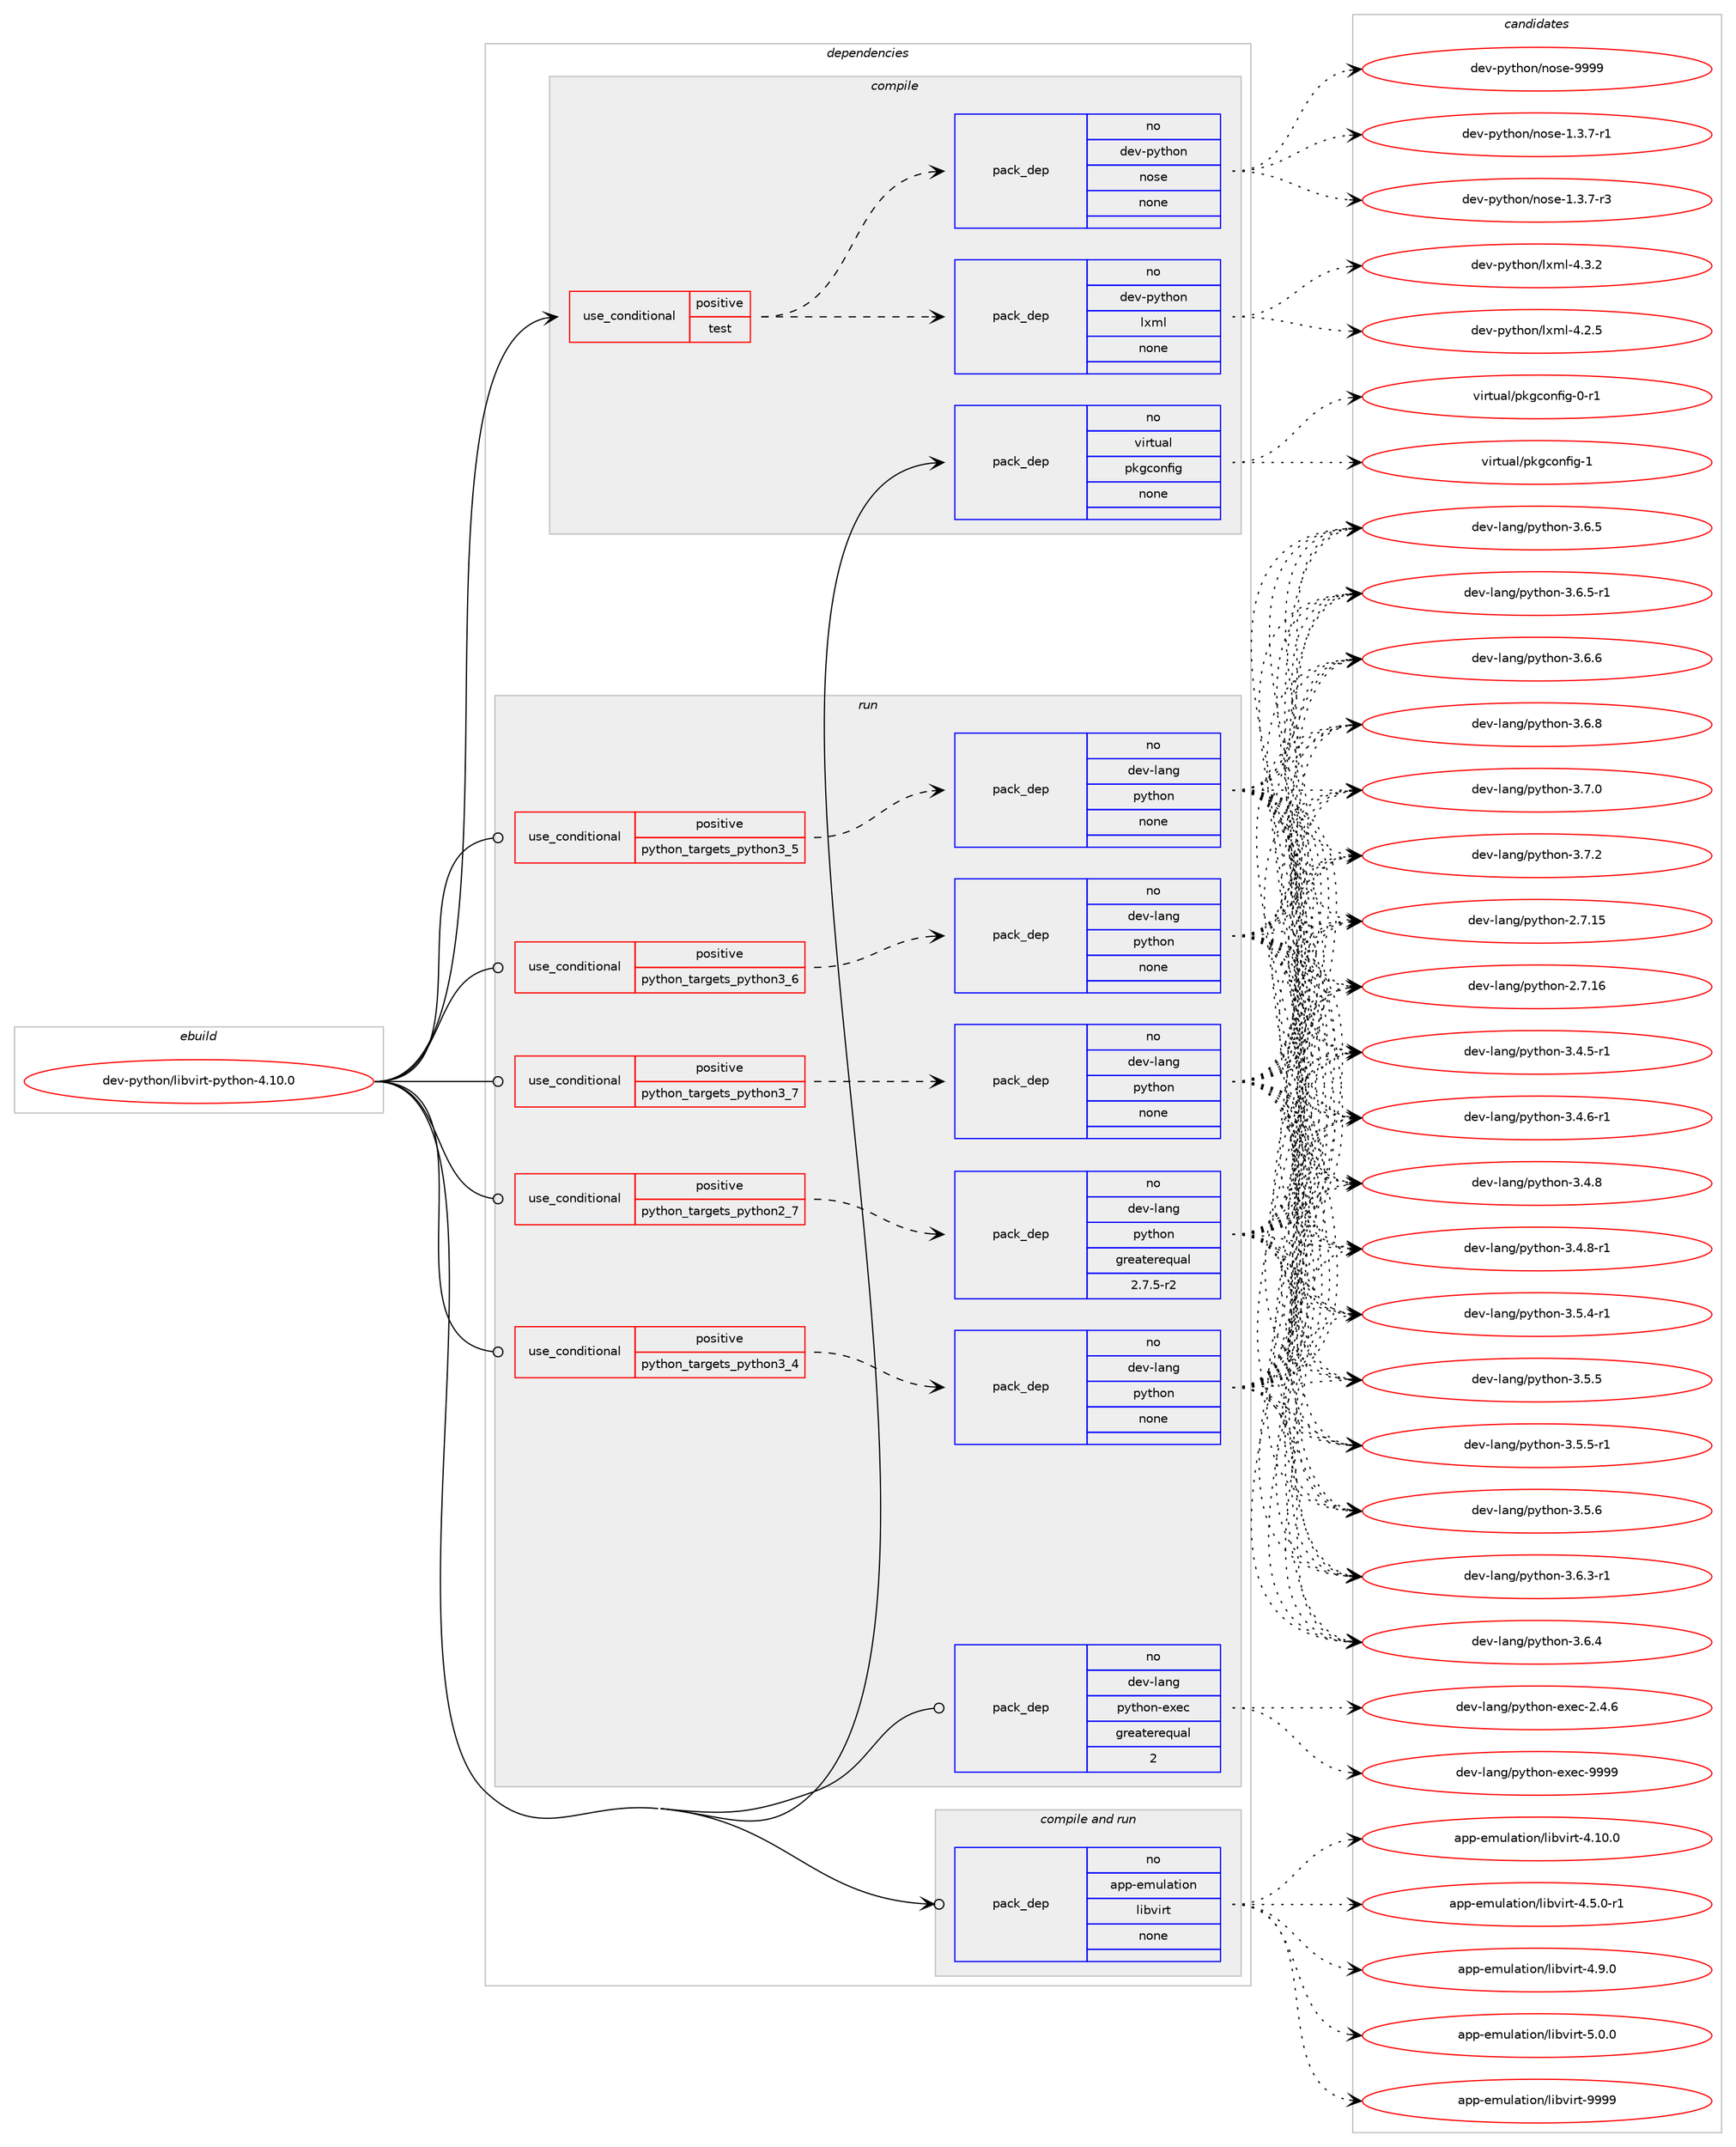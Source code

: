 digraph prolog {

# *************
# Graph options
# *************

newrank=true;
concentrate=true;
compound=true;
graph [rankdir=LR,fontname=Helvetica,fontsize=10,ranksep=1.5];#, ranksep=2.5, nodesep=0.2];
edge  [arrowhead=vee];
node  [fontname=Helvetica,fontsize=10];

# **********
# The ebuild
# **********

subgraph cluster_leftcol {
color=gray;
rank=same;
label=<<i>ebuild</i>>;
id [label="dev-python/libvirt-python-4.10.0", color=red, width=4, href="../dev-python/libvirt-python-4.10.0.svg"];
}

# ****************
# The dependencies
# ****************

subgraph cluster_midcol {
color=gray;
label=<<i>dependencies</i>>;
subgraph cluster_compile {
fillcolor="#eeeeee";
style=filled;
label=<<i>compile</i>>;
subgraph cond376865 {
dependency1417086 [label=<<TABLE BORDER="0" CELLBORDER="1" CELLSPACING="0" CELLPADDING="4"><TR><TD ROWSPAN="3" CELLPADDING="10">use_conditional</TD></TR><TR><TD>positive</TD></TR><TR><TD>test</TD></TR></TABLE>>, shape=none, color=red];
subgraph pack1016948 {
dependency1417087 [label=<<TABLE BORDER="0" CELLBORDER="1" CELLSPACING="0" CELLPADDING="4" WIDTH="220"><TR><TD ROWSPAN="6" CELLPADDING="30">pack_dep</TD></TR><TR><TD WIDTH="110">no</TD></TR><TR><TD>dev-python</TD></TR><TR><TD>lxml</TD></TR><TR><TD>none</TD></TR><TR><TD></TD></TR></TABLE>>, shape=none, color=blue];
}
dependency1417086:e -> dependency1417087:w [weight=20,style="dashed",arrowhead="vee"];
subgraph pack1016949 {
dependency1417088 [label=<<TABLE BORDER="0" CELLBORDER="1" CELLSPACING="0" CELLPADDING="4" WIDTH="220"><TR><TD ROWSPAN="6" CELLPADDING="30">pack_dep</TD></TR><TR><TD WIDTH="110">no</TD></TR><TR><TD>dev-python</TD></TR><TR><TD>nose</TD></TR><TR><TD>none</TD></TR><TR><TD></TD></TR></TABLE>>, shape=none, color=blue];
}
dependency1417086:e -> dependency1417088:w [weight=20,style="dashed",arrowhead="vee"];
}
id:e -> dependency1417086:w [weight=20,style="solid",arrowhead="vee"];
subgraph pack1016950 {
dependency1417089 [label=<<TABLE BORDER="0" CELLBORDER="1" CELLSPACING="0" CELLPADDING="4" WIDTH="220"><TR><TD ROWSPAN="6" CELLPADDING="30">pack_dep</TD></TR><TR><TD WIDTH="110">no</TD></TR><TR><TD>virtual</TD></TR><TR><TD>pkgconfig</TD></TR><TR><TD>none</TD></TR><TR><TD></TD></TR></TABLE>>, shape=none, color=blue];
}
id:e -> dependency1417089:w [weight=20,style="solid",arrowhead="vee"];
}
subgraph cluster_compileandrun {
fillcolor="#eeeeee";
style=filled;
label=<<i>compile and run</i>>;
subgraph pack1016951 {
dependency1417090 [label=<<TABLE BORDER="0" CELLBORDER="1" CELLSPACING="0" CELLPADDING="4" WIDTH="220"><TR><TD ROWSPAN="6" CELLPADDING="30">pack_dep</TD></TR><TR><TD WIDTH="110">no</TD></TR><TR><TD>app-emulation</TD></TR><TR><TD>libvirt</TD></TR><TR><TD>none</TD></TR><TR><TD></TD></TR></TABLE>>, shape=none, color=blue];
}
id:e -> dependency1417090:w [weight=20,style="solid",arrowhead="odotvee"];
}
subgraph cluster_run {
fillcolor="#eeeeee";
style=filled;
label=<<i>run</i>>;
subgraph cond376866 {
dependency1417091 [label=<<TABLE BORDER="0" CELLBORDER="1" CELLSPACING="0" CELLPADDING="4"><TR><TD ROWSPAN="3" CELLPADDING="10">use_conditional</TD></TR><TR><TD>positive</TD></TR><TR><TD>python_targets_python2_7</TD></TR></TABLE>>, shape=none, color=red];
subgraph pack1016952 {
dependency1417092 [label=<<TABLE BORDER="0" CELLBORDER="1" CELLSPACING="0" CELLPADDING="4" WIDTH="220"><TR><TD ROWSPAN="6" CELLPADDING="30">pack_dep</TD></TR><TR><TD WIDTH="110">no</TD></TR><TR><TD>dev-lang</TD></TR><TR><TD>python</TD></TR><TR><TD>greaterequal</TD></TR><TR><TD>2.7.5-r2</TD></TR></TABLE>>, shape=none, color=blue];
}
dependency1417091:e -> dependency1417092:w [weight=20,style="dashed",arrowhead="vee"];
}
id:e -> dependency1417091:w [weight=20,style="solid",arrowhead="odot"];
subgraph cond376867 {
dependency1417093 [label=<<TABLE BORDER="0" CELLBORDER="1" CELLSPACING="0" CELLPADDING="4"><TR><TD ROWSPAN="3" CELLPADDING="10">use_conditional</TD></TR><TR><TD>positive</TD></TR><TR><TD>python_targets_python3_4</TD></TR></TABLE>>, shape=none, color=red];
subgraph pack1016953 {
dependency1417094 [label=<<TABLE BORDER="0" CELLBORDER="1" CELLSPACING="0" CELLPADDING="4" WIDTH="220"><TR><TD ROWSPAN="6" CELLPADDING="30">pack_dep</TD></TR><TR><TD WIDTH="110">no</TD></TR><TR><TD>dev-lang</TD></TR><TR><TD>python</TD></TR><TR><TD>none</TD></TR><TR><TD></TD></TR></TABLE>>, shape=none, color=blue];
}
dependency1417093:e -> dependency1417094:w [weight=20,style="dashed",arrowhead="vee"];
}
id:e -> dependency1417093:w [weight=20,style="solid",arrowhead="odot"];
subgraph cond376868 {
dependency1417095 [label=<<TABLE BORDER="0" CELLBORDER="1" CELLSPACING="0" CELLPADDING="4"><TR><TD ROWSPAN="3" CELLPADDING="10">use_conditional</TD></TR><TR><TD>positive</TD></TR><TR><TD>python_targets_python3_5</TD></TR></TABLE>>, shape=none, color=red];
subgraph pack1016954 {
dependency1417096 [label=<<TABLE BORDER="0" CELLBORDER="1" CELLSPACING="0" CELLPADDING="4" WIDTH="220"><TR><TD ROWSPAN="6" CELLPADDING="30">pack_dep</TD></TR><TR><TD WIDTH="110">no</TD></TR><TR><TD>dev-lang</TD></TR><TR><TD>python</TD></TR><TR><TD>none</TD></TR><TR><TD></TD></TR></TABLE>>, shape=none, color=blue];
}
dependency1417095:e -> dependency1417096:w [weight=20,style="dashed",arrowhead="vee"];
}
id:e -> dependency1417095:w [weight=20,style="solid",arrowhead="odot"];
subgraph cond376869 {
dependency1417097 [label=<<TABLE BORDER="0" CELLBORDER="1" CELLSPACING="0" CELLPADDING="4"><TR><TD ROWSPAN="3" CELLPADDING="10">use_conditional</TD></TR><TR><TD>positive</TD></TR><TR><TD>python_targets_python3_6</TD></TR></TABLE>>, shape=none, color=red];
subgraph pack1016955 {
dependency1417098 [label=<<TABLE BORDER="0" CELLBORDER="1" CELLSPACING="0" CELLPADDING="4" WIDTH="220"><TR><TD ROWSPAN="6" CELLPADDING="30">pack_dep</TD></TR><TR><TD WIDTH="110">no</TD></TR><TR><TD>dev-lang</TD></TR><TR><TD>python</TD></TR><TR><TD>none</TD></TR><TR><TD></TD></TR></TABLE>>, shape=none, color=blue];
}
dependency1417097:e -> dependency1417098:w [weight=20,style="dashed",arrowhead="vee"];
}
id:e -> dependency1417097:w [weight=20,style="solid",arrowhead="odot"];
subgraph cond376870 {
dependency1417099 [label=<<TABLE BORDER="0" CELLBORDER="1" CELLSPACING="0" CELLPADDING="4"><TR><TD ROWSPAN="3" CELLPADDING="10">use_conditional</TD></TR><TR><TD>positive</TD></TR><TR><TD>python_targets_python3_7</TD></TR></TABLE>>, shape=none, color=red];
subgraph pack1016956 {
dependency1417100 [label=<<TABLE BORDER="0" CELLBORDER="1" CELLSPACING="0" CELLPADDING="4" WIDTH="220"><TR><TD ROWSPAN="6" CELLPADDING="30">pack_dep</TD></TR><TR><TD WIDTH="110">no</TD></TR><TR><TD>dev-lang</TD></TR><TR><TD>python</TD></TR><TR><TD>none</TD></TR><TR><TD></TD></TR></TABLE>>, shape=none, color=blue];
}
dependency1417099:e -> dependency1417100:w [weight=20,style="dashed",arrowhead="vee"];
}
id:e -> dependency1417099:w [weight=20,style="solid",arrowhead="odot"];
subgraph pack1016957 {
dependency1417101 [label=<<TABLE BORDER="0" CELLBORDER="1" CELLSPACING="0" CELLPADDING="4" WIDTH="220"><TR><TD ROWSPAN="6" CELLPADDING="30">pack_dep</TD></TR><TR><TD WIDTH="110">no</TD></TR><TR><TD>dev-lang</TD></TR><TR><TD>python-exec</TD></TR><TR><TD>greaterequal</TD></TR><TR><TD>2</TD></TR></TABLE>>, shape=none, color=blue];
}
id:e -> dependency1417101:w [weight=20,style="solid",arrowhead="odot"];
}
}

# **************
# The candidates
# **************

subgraph cluster_choices {
rank=same;
color=gray;
label=<<i>candidates</i>>;

subgraph choice1016948 {
color=black;
nodesep=1;
choice1001011184511212111610411111047108120109108455246504653 [label="dev-python/lxml-4.2.5", color=red, width=4,href="../dev-python/lxml-4.2.5.svg"];
choice1001011184511212111610411111047108120109108455246514650 [label="dev-python/lxml-4.3.2", color=red, width=4,href="../dev-python/lxml-4.3.2.svg"];
dependency1417087:e -> choice1001011184511212111610411111047108120109108455246504653:w [style=dotted,weight="100"];
dependency1417087:e -> choice1001011184511212111610411111047108120109108455246514650:w [style=dotted,weight="100"];
}
subgraph choice1016949 {
color=black;
nodesep=1;
choice10010111845112121116104111110471101111151014549465146554511449 [label="dev-python/nose-1.3.7-r1", color=red, width=4,href="../dev-python/nose-1.3.7-r1.svg"];
choice10010111845112121116104111110471101111151014549465146554511451 [label="dev-python/nose-1.3.7-r3", color=red, width=4,href="../dev-python/nose-1.3.7-r3.svg"];
choice10010111845112121116104111110471101111151014557575757 [label="dev-python/nose-9999", color=red, width=4,href="../dev-python/nose-9999.svg"];
dependency1417088:e -> choice10010111845112121116104111110471101111151014549465146554511449:w [style=dotted,weight="100"];
dependency1417088:e -> choice10010111845112121116104111110471101111151014549465146554511451:w [style=dotted,weight="100"];
dependency1417088:e -> choice10010111845112121116104111110471101111151014557575757:w [style=dotted,weight="100"];
}
subgraph choice1016950 {
color=black;
nodesep=1;
choice11810511411611797108471121071039911111010210510345484511449 [label="virtual/pkgconfig-0-r1", color=red, width=4,href="../virtual/pkgconfig-0-r1.svg"];
choice1181051141161179710847112107103991111101021051034549 [label="virtual/pkgconfig-1", color=red, width=4,href="../virtual/pkgconfig-1.svg"];
dependency1417089:e -> choice11810511411611797108471121071039911111010210510345484511449:w [style=dotted,weight="100"];
dependency1417089:e -> choice1181051141161179710847112107103991111101021051034549:w [style=dotted,weight="100"];
}
subgraph choice1016951 {
color=black;
nodesep=1;
choice971121124510110911710897116105111110471081059811810511411645524649484648 [label="app-emulation/libvirt-4.10.0", color=red, width=4,href="../app-emulation/libvirt-4.10.0.svg"];
choice97112112451011091171089711610511111047108105981181051141164552465346484511449 [label="app-emulation/libvirt-4.5.0-r1", color=red, width=4,href="../app-emulation/libvirt-4.5.0-r1.svg"];
choice9711211245101109117108971161051111104710810598118105114116455246574648 [label="app-emulation/libvirt-4.9.0", color=red, width=4,href="../app-emulation/libvirt-4.9.0.svg"];
choice9711211245101109117108971161051111104710810598118105114116455346484648 [label="app-emulation/libvirt-5.0.0", color=red, width=4,href="../app-emulation/libvirt-5.0.0.svg"];
choice97112112451011091171089711610511111047108105981181051141164557575757 [label="app-emulation/libvirt-9999", color=red, width=4,href="../app-emulation/libvirt-9999.svg"];
dependency1417090:e -> choice971121124510110911710897116105111110471081059811810511411645524649484648:w [style=dotted,weight="100"];
dependency1417090:e -> choice97112112451011091171089711610511111047108105981181051141164552465346484511449:w [style=dotted,weight="100"];
dependency1417090:e -> choice9711211245101109117108971161051111104710810598118105114116455246574648:w [style=dotted,weight="100"];
dependency1417090:e -> choice9711211245101109117108971161051111104710810598118105114116455346484648:w [style=dotted,weight="100"];
dependency1417090:e -> choice97112112451011091171089711610511111047108105981181051141164557575757:w [style=dotted,weight="100"];
}
subgraph choice1016952 {
color=black;
nodesep=1;
choice10010111845108971101034711212111610411111045504655464953 [label="dev-lang/python-2.7.15", color=red, width=4,href="../dev-lang/python-2.7.15.svg"];
choice10010111845108971101034711212111610411111045504655464954 [label="dev-lang/python-2.7.16", color=red, width=4,href="../dev-lang/python-2.7.16.svg"];
choice1001011184510897110103471121211161041111104551465246534511449 [label="dev-lang/python-3.4.5-r1", color=red, width=4,href="../dev-lang/python-3.4.5-r1.svg"];
choice1001011184510897110103471121211161041111104551465246544511449 [label="dev-lang/python-3.4.6-r1", color=red, width=4,href="../dev-lang/python-3.4.6-r1.svg"];
choice100101118451089711010347112121116104111110455146524656 [label="dev-lang/python-3.4.8", color=red, width=4,href="../dev-lang/python-3.4.8.svg"];
choice1001011184510897110103471121211161041111104551465246564511449 [label="dev-lang/python-3.4.8-r1", color=red, width=4,href="../dev-lang/python-3.4.8-r1.svg"];
choice1001011184510897110103471121211161041111104551465346524511449 [label="dev-lang/python-3.5.4-r1", color=red, width=4,href="../dev-lang/python-3.5.4-r1.svg"];
choice100101118451089711010347112121116104111110455146534653 [label="dev-lang/python-3.5.5", color=red, width=4,href="../dev-lang/python-3.5.5.svg"];
choice1001011184510897110103471121211161041111104551465346534511449 [label="dev-lang/python-3.5.5-r1", color=red, width=4,href="../dev-lang/python-3.5.5-r1.svg"];
choice100101118451089711010347112121116104111110455146534654 [label="dev-lang/python-3.5.6", color=red, width=4,href="../dev-lang/python-3.5.6.svg"];
choice1001011184510897110103471121211161041111104551465446514511449 [label="dev-lang/python-3.6.3-r1", color=red, width=4,href="../dev-lang/python-3.6.3-r1.svg"];
choice100101118451089711010347112121116104111110455146544652 [label="dev-lang/python-3.6.4", color=red, width=4,href="../dev-lang/python-3.6.4.svg"];
choice100101118451089711010347112121116104111110455146544653 [label="dev-lang/python-3.6.5", color=red, width=4,href="../dev-lang/python-3.6.5.svg"];
choice1001011184510897110103471121211161041111104551465446534511449 [label="dev-lang/python-3.6.5-r1", color=red, width=4,href="../dev-lang/python-3.6.5-r1.svg"];
choice100101118451089711010347112121116104111110455146544654 [label="dev-lang/python-3.6.6", color=red, width=4,href="../dev-lang/python-3.6.6.svg"];
choice100101118451089711010347112121116104111110455146544656 [label="dev-lang/python-3.6.8", color=red, width=4,href="../dev-lang/python-3.6.8.svg"];
choice100101118451089711010347112121116104111110455146554648 [label="dev-lang/python-3.7.0", color=red, width=4,href="../dev-lang/python-3.7.0.svg"];
choice100101118451089711010347112121116104111110455146554650 [label="dev-lang/python-3.7.2", color=red, width=4,href="../dev-lang/python-3.7.2.svg"];
dependency1417092:e -> choice10010111845108971101034711212111610411111045504655464953:w [style=dotted,weight="100"];
dependency1417092:e -> choice10010111845108971101034711212111610411111045504655464954:w [style=dotted,weight="100"];
dependency1417092:e -> choice1001011184510897110103471121211161041111104551465246534511449:w [style=dotted,weight="100"];
dependency1417092:e -> choice1001011184510897110103471121211161041111104551465246544511449:w [style=dotted,weight="100"];
dependency1417092:e -> choice100101118451089711010347112121116104111110455146524656:w [style=dotted,weight="100"];
dependency1417092:e -> choice1001011184510897110103471121211161041111104551465246564511449:w [style=dotted,weight="100"];
dependency1417092:e -> choice1001011184510897110103471121211161041111104551465346524511449:w [style=dotted,weight="100"];
dependency1417092:e -> choice100101118451089711010347112121116104111110455146534653:w [style=dotted,weight="100"];
dependency1417092:e -> choice1001011184510897110103471121211161041111104551465346534511449:w [style=dotted,weight="100"];
dependency1417092:e -> choice100101118451089711010347112121116104111110455146534654:w [style=dotted,weight="100"];
dependency1417092:e -> choice1001011184510897110103471121211161041111104551465446514511449:w [style=dotted,weight="100"];
dependency1417092:e -> choice100101118451089711010347112121116104111110455146544652:w [style=dotted,weight="100"];
dependency1417092:e -> choice100101118451089711010347112121116104111110455146544653:w [style=dotted,weight="100"];
dependency1417092:e -> choice1001011184510897110103471121211161041111104551465446534511449:w [style=dotted,weight="100"];
dependency1417092:e -> choice100101118451089711010347112121116104111110455146544654:w [style=dotted,weight="100"];
dependency1417092:e -> choice100101118451089711010347112121116104111110455146544656:w [style=dotted,weight="100"];
dependency1417092:e -> choice100101118451089711010347112121116104111110455146554648:w [style=dotted,weight="100"];
dependency1417092:e -> choice100101118451089711010347112121116104111110455146554650:w [style=dotted,weight="100"];
}
subgraph choice1016953 {
color=black;
nodesep=1;
choice10010111845108971101034711212111610411111045504655464953 [label="dev-lang/python-2.7.15", color=red, width=4,href="../dev-lang/python-2.7.15.svg"];
choice10010111845108971101034711212111610411111045504655464954 [label="dev-lang/python-2.7.16", color=red, width=4,href="../dev-lang/python-2.7.16.svg"];
choice1001011184510897110103471121211161041111104551465246534511449 [label="dev-lang/python-3.4.5-r1", color=red, width=4,href="../dev-lang/python-3.4.5-r1.svg"];
choice1001011184510897110103471121211161041111104551465246544511449 [label="dev-lang/python-3.4.6-r1", color=red, width=4,href="../dev-lang/python-3.4.6-r1.svg"];
choice100101118451089711010347112121116104111110455146524656 [label="dev-lang/python-3.4.8", color=red, width=4,href="../dev-lang/python-3.4.8.svg"];
choice1001011184510897110103471121211161041111104551465246564511449 [label="dev-lang/python-3.4.8-r1", color=red, width=4,href="../dev-lang/python-3.4.8-r1.svg"];
choice1001011184510897110103471121211161041111104551465346524511449 [label="dev-lang/python-3.5.4-r1", color=red, width=4,href="../dev-lang/python-3.5.4-r1.svg"];
choice100101118451089711010347112121116104111110455146534653 [label="dev-lang/python-3.5.5", color=red, width=4,href="../dev-lang/python-3.5.5.svg"];
choice1001011184510897110103471121211161041111104551465346534511449 [label="dev-lang/python-3.5.5-r1", color=red, width=4,href="../dev-lang/python-3.5.5-r1.svg"];
choice100101118451089711010347112121116104111110455146534654 [label="dev-lang/python-3.5.6", color=red, width=4,href="../dev-lang/python-3.5.6.svg"];
choice1001011184510897110103471121211161041111104551465446514511449 [label="dev-lang/python-3.6.3-r1", color=red, width=4,href="../dev-lang/python-3.6.3-r1.svg"];
choice100101118451089711010347112121116104111110455146544652 [label="dev-lang/python-3.6.4", color=red, width=4,href="../dev-lang/python-3.6.4.svg"];
choice100101118451089711010347112121116104111110455146544653 [label="dev-lang/python-3.6.5", color=red, width=4,href="../dev-lang/python-3.6.5.svg"];
choice1001011184510897110103471121211161041111104551465446534511449 [label="dev-lang/python-3.6.5-r1", color=red, width=4,href="../dev-lang/python-3.6.5-r1.svg"];
choice100101118451089711010347112121116104111110455146544654 [label="dev-lang/python-3.6.6", color=red, width=4,href="../dev-lang/python-3.6.6.svg"];
choice100101118451089711010347112121116104111110455146544656 [label="dev-lang/python-3.6.8", color=red, width=4,href="../dev-lang/python-3.6.8.svg"];
choice100101118451089711010347112121116104111110455146554648 [label="dev-lang/python-3.7.0", color=red, width=4,href="../dev-lang/python-3.7.0.svg"];
choice100101118451089711010347112121116104111110455146554650 [label="dev-lang/python-3.7.2", color=red, width=4,href="../dev-lang/python-3.7.2.svg"];
dependency1417094:e -> choice10010111845108971101034711212111610411111045504655464953:w [style=dotted,weight="100"];
dependency1417094:e -> choice10010111845108971101034711212111610411111045504655464954:w [style=dotted,weight="100"];
dependency1417094:e -> choice1001011184510897110103471121211161041111104551465246534511449:w [style=dotted,weight="100"];
dependency1417094:e -> choice1001011184510897110103471121211161041111104551465246544511449:w [style=dotted,weight="100"];
dependency1417094:e -> choice100101118451089711010347112121116104111110455146524656:w [style=dotted,weight="100"];
dependency1417094:e -> choice1001011184510897110103471121211161041111104551465246564511449:w [style=dotted,weight="100"];
dependency1417094:e -> choice1001011184510897110103471121211161041111104551465346524511449:w [style=dotted,weight="100"];
dependency1417094:e -> choice100101118451089711010347112121116104111110455146534653:w [style=dotted,weight="100"];
dependency1417094:e -> choice1001011184510897110103471121211161041111104551465346534511449:w [style=dotted,weight="100"];
dependency1417094:e -> choice100101118451089711010347112121116104111110455146534654:w [style=dotted,weight="100"];
dependency1417094:e -> choice1001011184510897110103471121211161041111104551465446514511449:w [style=dotted,weight="100"];
dependency1417094:e -> choice100101118451089711010347112121116104111110455146544652:w [style=dotted,weight="100"];
dependency1417094:e -> choice100101118451089711010347112121116104111110455146544653:w [style=dotted,weight="100"];
dependency1417094:e -> choice1001011184510897110103471121211161041111104551465446534511449:w [style=dotted,weight="100"];
dependency1417094:e -> choice100101118451089711010347112121116104111110455146544654:w [style=dotted,weight="100"];
dependency1417094:e -> choice100101118451089711010347112121116104111110455146544656:w [style=dotted,weight="100"];
dependency1417094:e -> choice100101118451089711010347112121116104111110455146554648:w [style=dotted,weight="100"];
dependency1417094:e -> choice100101118451089711010347112121116104111110455146554650:w [style=dotted,weight="100"];
}
subgraph choice1016954 {
color=black;
nodesep=1;
choice10010111845108971101034711212111610411111045504655464953 [label="dev-lang/python-2.7.15", color=red, width=4,href="../dev-lang/python-2.7.15.svg"];
choice10010111845108971101034711212111610411111045504655464954 [label="dev-lang/python-2.7.16", color=red, width=4,href="../dev-lang/python-2.7.16.svg"];
choice1001011184510897110103471121211161041111104551465246534511449 [label="dev-lang/python-3.4.5-r1", color=red, width=4,href="../dev-lang/python-3.4.5-r1.svg"];
choice1001011184510897110103471121211161041111104551465246544511449 [label="dev-lang/python-3.4.6-r1", color=red, width=4,href="../dev-lang/python-3.4.6-r1.svg"];
choice100101118451089711010347112121116104111110455146524656 [label="dev-lang/python-3.4.8", color=red, width=4,href="../dev-lang/python-3.4.8.svg"];
choice1001011184510897110103471121211161041111104551465246564511449 [label="dev-lang/python-3.4.8-r1", color=red, width=4,href="../dev-lang/python-3.4.8-r1.svg"];
choice1001011184510897110103471121211161041111104551465346524511449 [label="dev-lang/python-3.5.4-r1", color=red, width=4,href="../dev-lang/python-3.5.4-r1.svg"];
choice100101118451089711010347112121116104111110455146534653 [label="dev-lang/python-3.5.5", color=red, width=4,href="../dev-lang/python-3.5.5.svg"];
choice1001011184510897110103471121211161041111104551465346534511449 [label="dev-lang/python-3.5.5-r1", color=red, width=4,href="../dev-lang/python-3.5.5-r1.svg"];
choice100101118451089711010347112121116104111110455146534654 [label="dev-lang/python-3.5.6", color=red, width=4,href="../dev-lang/python-3.5.6.svg"];
choice1001011184510897110103471121211161041111104551465446514511449 [label="dev-lang/python-3.6.3-r1", color=red, width=4,href="../dev-lang/python-3.6.3-r1.svg"];
choice100101118451089711010347112121116104111110455146544652 [label="dev-lang/python-3.6.4", color=red, width=4,href="../dev-lang/python-3.6.4.svg"];
choice100101118451089711010347112121116104111110455146544653 [label="dev-lang/python-3.6.5", color=red, width=4,href="../dev-lang/python-3.6.5.svg"];
choice1001011184510897110103471121211161041111104551465446534511449 [label="dev-lang/python-3.6.5-r1", color=red, width=4,href="../dev-lang/python-3.6.5-r1.svg"];
choice100101118451089711010347112121116104111110455146544654 [label="dev-lang/python-3.6.6", color=red, width=4,href="../dev-lang/python-3.6.6.svg"];
choice100101118451089711010347112121116104111110455146544656 [label="dev-lang/python-3.6.8", color=red, width=4,href="../dev-lang/python-3.6.8.svg"];
choice100101118451089711010347112121116104111110455146554648 [label="dev-lang/python-3.7.0", color=red, width=4,href="../dev-lang/python-3.7.0.svg"];
choice100101118451089711010347112121116104111110455146554650 [label="dev-lang/python-3.7.2", color=red, width=4,href="../dev-lang/python-3.7.2.svg"];
dependency1417096:e -> choice10010111845108971101034711212111610411111045504655464953:w [style=dotted,weight="100"];
dependency1417096:e -> choice10010111845108971101034711212111610411111045504655464954:w [style=dotted,weight="100"];
dependency1417096:e -> choice1001011184510897110103471121211161041111104551465246534511449:w [style=dotted,weight="100"];
dependency1417096:e -> choice1001011184510897110103471121211161041111104551465246544511449:w [style=dotted,weight="100"];
dependency1417096:e -> choice100101118451089711010347112121116104111110455146524656:w [style=dotted,weight="100"];
dependency1417096:e -> choice1001011184510897110103471121211161041111104551465246564511449:w [style=dotted,weight="100"];
dependency1417096:e -> choice1001011184510897110103471121211161041111104551465346524511449:w [style=dotted,weight="100"];
dependency1417096:e -> choice100101118451089711010347112121116104111110455146534653:w [style=dotted,weight="100"];
dependency1417096:e -> choice1001011184510897110103471121211161041111104551465346534511449:w [style=dotted,weight="100"];
dependency1417096:e -> choice100101118451089711010347112121116104111110455146534654:w [style=dotted,weight="100"];
dependency1417096:e -> choice1001011184510897110103471121211161041111104551465446514511449:w [style=dotted,weight="100"];
dependency1417096:e -> choice100101118451089711010347112121116104111110455146544652:w [style=dotted,weight="100"];
dependency1417096:e -> choice100101118451089711010347112121116104111110455146544653:w [style=dotted,weight="100"];
dependency1417096:e -> choice1001011184510897110103471121211161041111104551465446534511449:w [style=dotted,weight="100"];
dependency1417096:e -> choice100101118451089711010347112121116104111110455146544654:w [style=dotted,weight="100"];
dependency1417096:e -> choice100101118451089711010347112121116104111110455146544656:w [style=dotted,weight="100"];
dependency1417096:e -> choice100101118451089711010347112121116104111110455146554648:w [style=dotted,weight="100"];
dependency1417096:e -> choice100101118451089711010347112121116104111110455146554650:w [style=dotted,weight="100"];
}
subgraph choice1016955 {
color=black;
nodesep=1;
choice10010111845108971101034711212111610411111045504655464953 [label="dev-lang/python-2.7.15", color=red, width=4,href="../dev-lang/python-2.7.15.svg"];
choice10010111845108971101034711212111610411111045504655464954 [label="dev-lang/python-2.7.16", color=red, width=4,href="../dev-lang/python-2.7.16.svg"];
choice1001011184510897110103471121211161041111104551465246534511449 [label="dev-lang/python-3.4.5-r1", color=red, width=4,href="../dev-lang/python-3.4.5-r1.svg"];
choice1001011184510897110103471121211161041111104551465246544511449 [label="dev-lang/python-3.4.6-r1", color=red, width=4,href="../dev-lang/python-3.4.6-r1.svg"];
choice100101118451089711010347112121116104111110455146524656 [label="dev-lang/python-3.4.8", color=red, width=4,href="../dev-lang/python-3.4.8.svg"];
choice1001011184510897110103471121211161041111104551465246564511449 [label="dev-lang/python-3.4.8-r1", color=red, width=4,href="../dev-lang/python-3.4.8-r1.svg"];
choice1001011184510897110103471121211161041111104551465346524511449 [label="dev-lang/python-3.5.4-r1", color=red, width=4,href="../dev-lang/python-3.5.4-r1.svg"];
choice100101118451089711010347112121116104111110455146534653 [label="dev-lang/python-3.5.5", color=red, width=4,href="../dev-lang/python-3.5.5.svg"];
choice1001011184510897110103471121211161041111104551465346534511449 [label="dev-lang/python-3.5.5-r1", color=red, width=4,href="../dev-lang/python-3.5.5-r1.svg"];
choice100101118451089711010347112121116104111110455146534654 [label="dev-lang/python-3.5.6", color=red, width=4,href="../dev-lang/python-3.5.6.svg"];
choice1001011184510897110103471121211161041111104551465446514511449 [label="dev-lang/python-3.6.3-r1", color=red, width=4,href="../dev-lang/python-3.6.3-r1.svg"];
choice100101118451089711010347112121116104111110455146544652 [label="dev-lang/python-3.6.4", color=red, width=4,href="../dev-lang/python-3.6.4.svg"];
choice100101118451089711010347112121116104111110455146544653 [label="dev-lang/python-3.6.5", color=red, width=4,href="../dev-lang/python-3.6.5.svg"];
choice1001011184510897110103471121211161041111104551465446534511449 [label="dev-lang/python-3.6.5-r1", color=red, width=4,href="../dev-lang/python-3.6.5-r1.svg"];
choice100101118451089711010347112121116104111110455146544654 [label="dev-lang/python-3.6.6", color=red, width=4,href="../dev-lang/python-3.6.6.svg"];
choice100101118451089711010347112121116104111110455146544656 [label="dev-lang/python-3.6.8", color=red, width=4,href="../dev-lang/python-3.6.8.svg"];
choice100101118451089711010347112121116104111110455146554648 [label="dev-lang/python-3.7.0", color=red, width=4,href="../dev-lang/python-3.7.0.svg"];
choice100101118451089711010347112121116104111110455146554650 [label="dev-lang/python-3.7.2", color=red, width=4,href="../dev-lang/python-3.7.2.svg"];
dependency1417098:e -> choice10010111845108971101034711212111610411111045504655464953:w [style=dotted,weight="100"];
dependency1417098:e -> choice10010111845108971101034711212111610411111045504655464954:w [style=dotted,weight="100"];
dependency1417098:e -> choice1001011184510897110103471121211161041111104551465246534511449:w [style=dotted,weight="100"];
dependency1417098:e -> choice1001011184510897110103471121211161041111104551465246544511449:w [style=dotted,weight="100"];
dependency1417098:e -> choice100101118451089711010347112121116104111110455146524656:w [style=dotted,weight="100"];
dependency1417098:e -> choice1001011184510897110103471121211161041111104551465246564511449:w [style=dotted,weight="100"];
dependency1417098:e -> choice1001011184510897110103471121211161041111104551465346524511449:w [style=dotted,weight="100"];
dependency1417098:e -> choice100101118451089711010347112121116104111110455146534653:w [style=dotted,weight="100"];
dependency1417098:e -> choice1001011184510897110103471121211161041111104551465346534511449:w [style=dotted,weight="100"];
dependency1417098:e -> choice100101118451089711010347112121116104111110455146534654:w [style=dotted,weight="100"];
dependency1417098:e -> choice1001011184510897110103471121211161041111104551465446514511449:w [style=dotted,weight="100"];
dependency1417098:e -> choice100101118451089711010347112121116104111110455146544652:w [style=dotted,weight="100"];
dependency1417098:e -> choice100101118451089711010347112121116104111110455146544653:w [style=dotted,weight="100"];
dependency1417098:e -> choice1001011184510897110103471121211161041111104551465446534511449:w [style=dotted,weight="100"];
dependency1417098:e -> choice100101118451089711010347112121116104111110455146544654:w [style=dotted,weight="100"];
dependency1417098:e -> choice100101118451089711010347112121116104111110455146544656:w [style=dotted,weight="100"];
dependency1417098:e -> choice100101118451089711010347112121116104111110455146554648:w [style=dotted,weight="100"];
dependency1417098:e -> choice100101118451089711010347112121116104111110455146554650:w [style=dotted,weight="100"];
}
subgraph choice1016956 {
color=black;
nodesep=1;
choice10010111845108971101034711212111610411111045504655464953 [label="dev-lang/python-2.7.15", color=red, width=4,href="../dev-lang/python-2.7.15.svg"];
choice10010111845108971101034711212111610411111045504655464954 [label="dev-lang/python-2.7.16", color=red, width=4,href="../dev-lang/python-2.7.16.svg"];
choice1001011184510897110103471121211161041111104551465246534511449 [label="dev-lang/python-3.4.5-r1", color=red, width=4,href="../dev-lang/python-3.4.5-r1.svg"];
choice1001011184510897110103471121211161041111104551465246544511449 [label="dev-lang/python-3.4.6-r1", color=red, width=4,href="../dev-lang/python-3.4.6-r1.svg"];
choice100101118451089711010347112121116104111110455146524656 [label="dev-lang/python-3.4.8", color=red, width=4,href="../dev-lang/python-3.4.8.svg"];
choice1001011184510897110103471121211161041111104551465246564511449 [label="dev-lang/python-3.4.8-r1", color=red, width=4,href="../dev-lang/python-3.4.8-r1.svg"];
choice1001011184510897110103471121211161041111104551465346524511449 [label="dev-lang/python-3.5.4-r1", color=red, width=4,href="../dev-lang/python-3.5.4-r1.svg"];
choice100101118451089711010347112121116104111110455146534653 [label="dev-lang/python-3.5.5", color=red, width=4,href="../dev-lang/python-3.5.5.svg"];
choice1001011184510897110103471121211161041111104551465346534511449 [label="dev-lang/python-3.5.5-r1", color=red, width=4,href="../dev-lang/python-3.5.5-r1.svg"];
choice100101118451089711010347112121116104111110455146534654 [label="dev-lang/python-3.5.6", color=red, width=4,href="../dev-lang/python-3.5.6.svg"];
choice1001011184510897110103471121211161041111104551465446514511449 [label="dev-lang/python-3.6.3-r1", color=red, width=4,href="../dev-lang/python-3.6.3-r1.svg"];
choice100101118451089711010347112121116104111110455146544652 [label="dev-lang/python-3.6.4", color=red, width=4,href="../dev-lang/python-3.6.4.svg"];
choice100101118451089711010347112121116104111110455146544653 [label="dev-lang/python-3.6.5", color=red, width=4,href="../dev-lang/python-3.6.5.svg"];
choice1001011184510897110103471121211161041111104551465446534511449 [label="dev-lang/python-3.6.5-r1", color=red, width=4,href="../dev-lang/python-3.6.5-r1.svg"];
choice100101118451089711010347112121116104111110455146544654 [label="dev-lang/python-3.6.6", color=red, width=4,href="../dev-lang/python-3.6.6.svg"];
choice100101118451089711010347112121116104111110455146544656 [label="dev-lang/python-3.6.8", color=red, width=4,href="../dev-lang/python-3.6.8.svg"];
choice100101118451089711010347112121116104111110455146554648 [label="dev-lang/python-3.7.0", color=red, width=4,href="../dev-lang/python-3.7.0.svg"];
choice100101118451089711010347112121116104111110455146554650 [label="dev-lang/python-3.7.2", color=red, width=4,href="../dev-lang/python-3.7.2.svg"];
dependency1417100:e -> choice10010111845108971101034711212111610411111045504655464953:w [style=dotted,weight="100"];
dependency1417100:e -> choice10010111845108971101034711212111610411111045504655464954:w [style=dotted,weight="100"];
dependency1417100:e -> choice1001011184510897110103471121211161041111104551465246534511449:w [style=dotted,weight="100"];
dependency1417100:e -> choice1001011184510897110103471121211161041111104551465246544511449:w [style=dotted,weight="100"];
dependency1417100:e -> choice100101118451089711010347112121116104111110455146524656:w [style=dotted,weight="100"];
dependency1417100:e -> choice1001011184510897110103471121211161041111104551465246564511449:w [style=dotted,weight="100"];
dependency1417100:e -> choice1001011184510897110103471121211161041111104551465346524511449:w [style=dotted,weight="100"];
dependency1417100:e -> choice100101118451089711010347112121116104111110455146534653:w [style=dotted,weight="100"];
dependency1417100:e -> choice1001011184510897110103471121211161041111104551465346534511449:w [style=dotted,weight="100"];
dependency1417100:e -> choice100101118451089711010347112121116104111110455146534654:w [style=dotted,weight="100"];
dependency1417100:e -> choice1001011184510897110103471121211161041111104551465446514511449:w [style=dotted,weight="100"];
dependency1417100:e -> choice100101118451089711010347112121116104111110455146544652:w [style=dotted,weight="100"];
dependency1417100:e -> choice100101118451089711010347112121116104111110455146544653:w [style=dotted,weight="100"];
dependency1417100:e -> choice1001011184510897110103471121211161041111104551465446534511449:w [style=dotted,weight="100"];
dependency1417100:e -> choice100101118451089711010347112121116104111110455146544654:w [style=dotted,weight="100"];
dependency1417100:e -> choice100101118451089711010347112121116104111110455146544656:w [style=dotted,weight="100"];
dependency1417100:e -> choice100101118451089711010347112121116104111110455146554648:w [style=dotted,weight="100"];
dependency1417100:e -> choice100101118451089711010347112121116104111110455146554650:w [style=dotted,weight="100"];
}
subgraph choice1016957 {
color=black;
nodesep=1;
choice1001011184510897110103471121211161041111104510112010199455046524654 [label="dev-lang/python-exec-2.4.6", color=red, width=4,href="../dev-lang/python-exec-2.4.6.svg"];
choice10010111845108971101034711212111610411111045101120101994557575757 [label="dev-lang/python-exec-9999", color=red, width=4,href="../dev-lang/python-exec-9999.svg"];
dependency1417101:e -> choice1001011184510897110103471121211161041111104510112010199455046524654:w [style=dotted,weight="100"];
dependency1417101:e -> choice10010111845108971101034711212111610411111045101120101994557575757:w [style=dotted,weight="100"];
}
}

}
